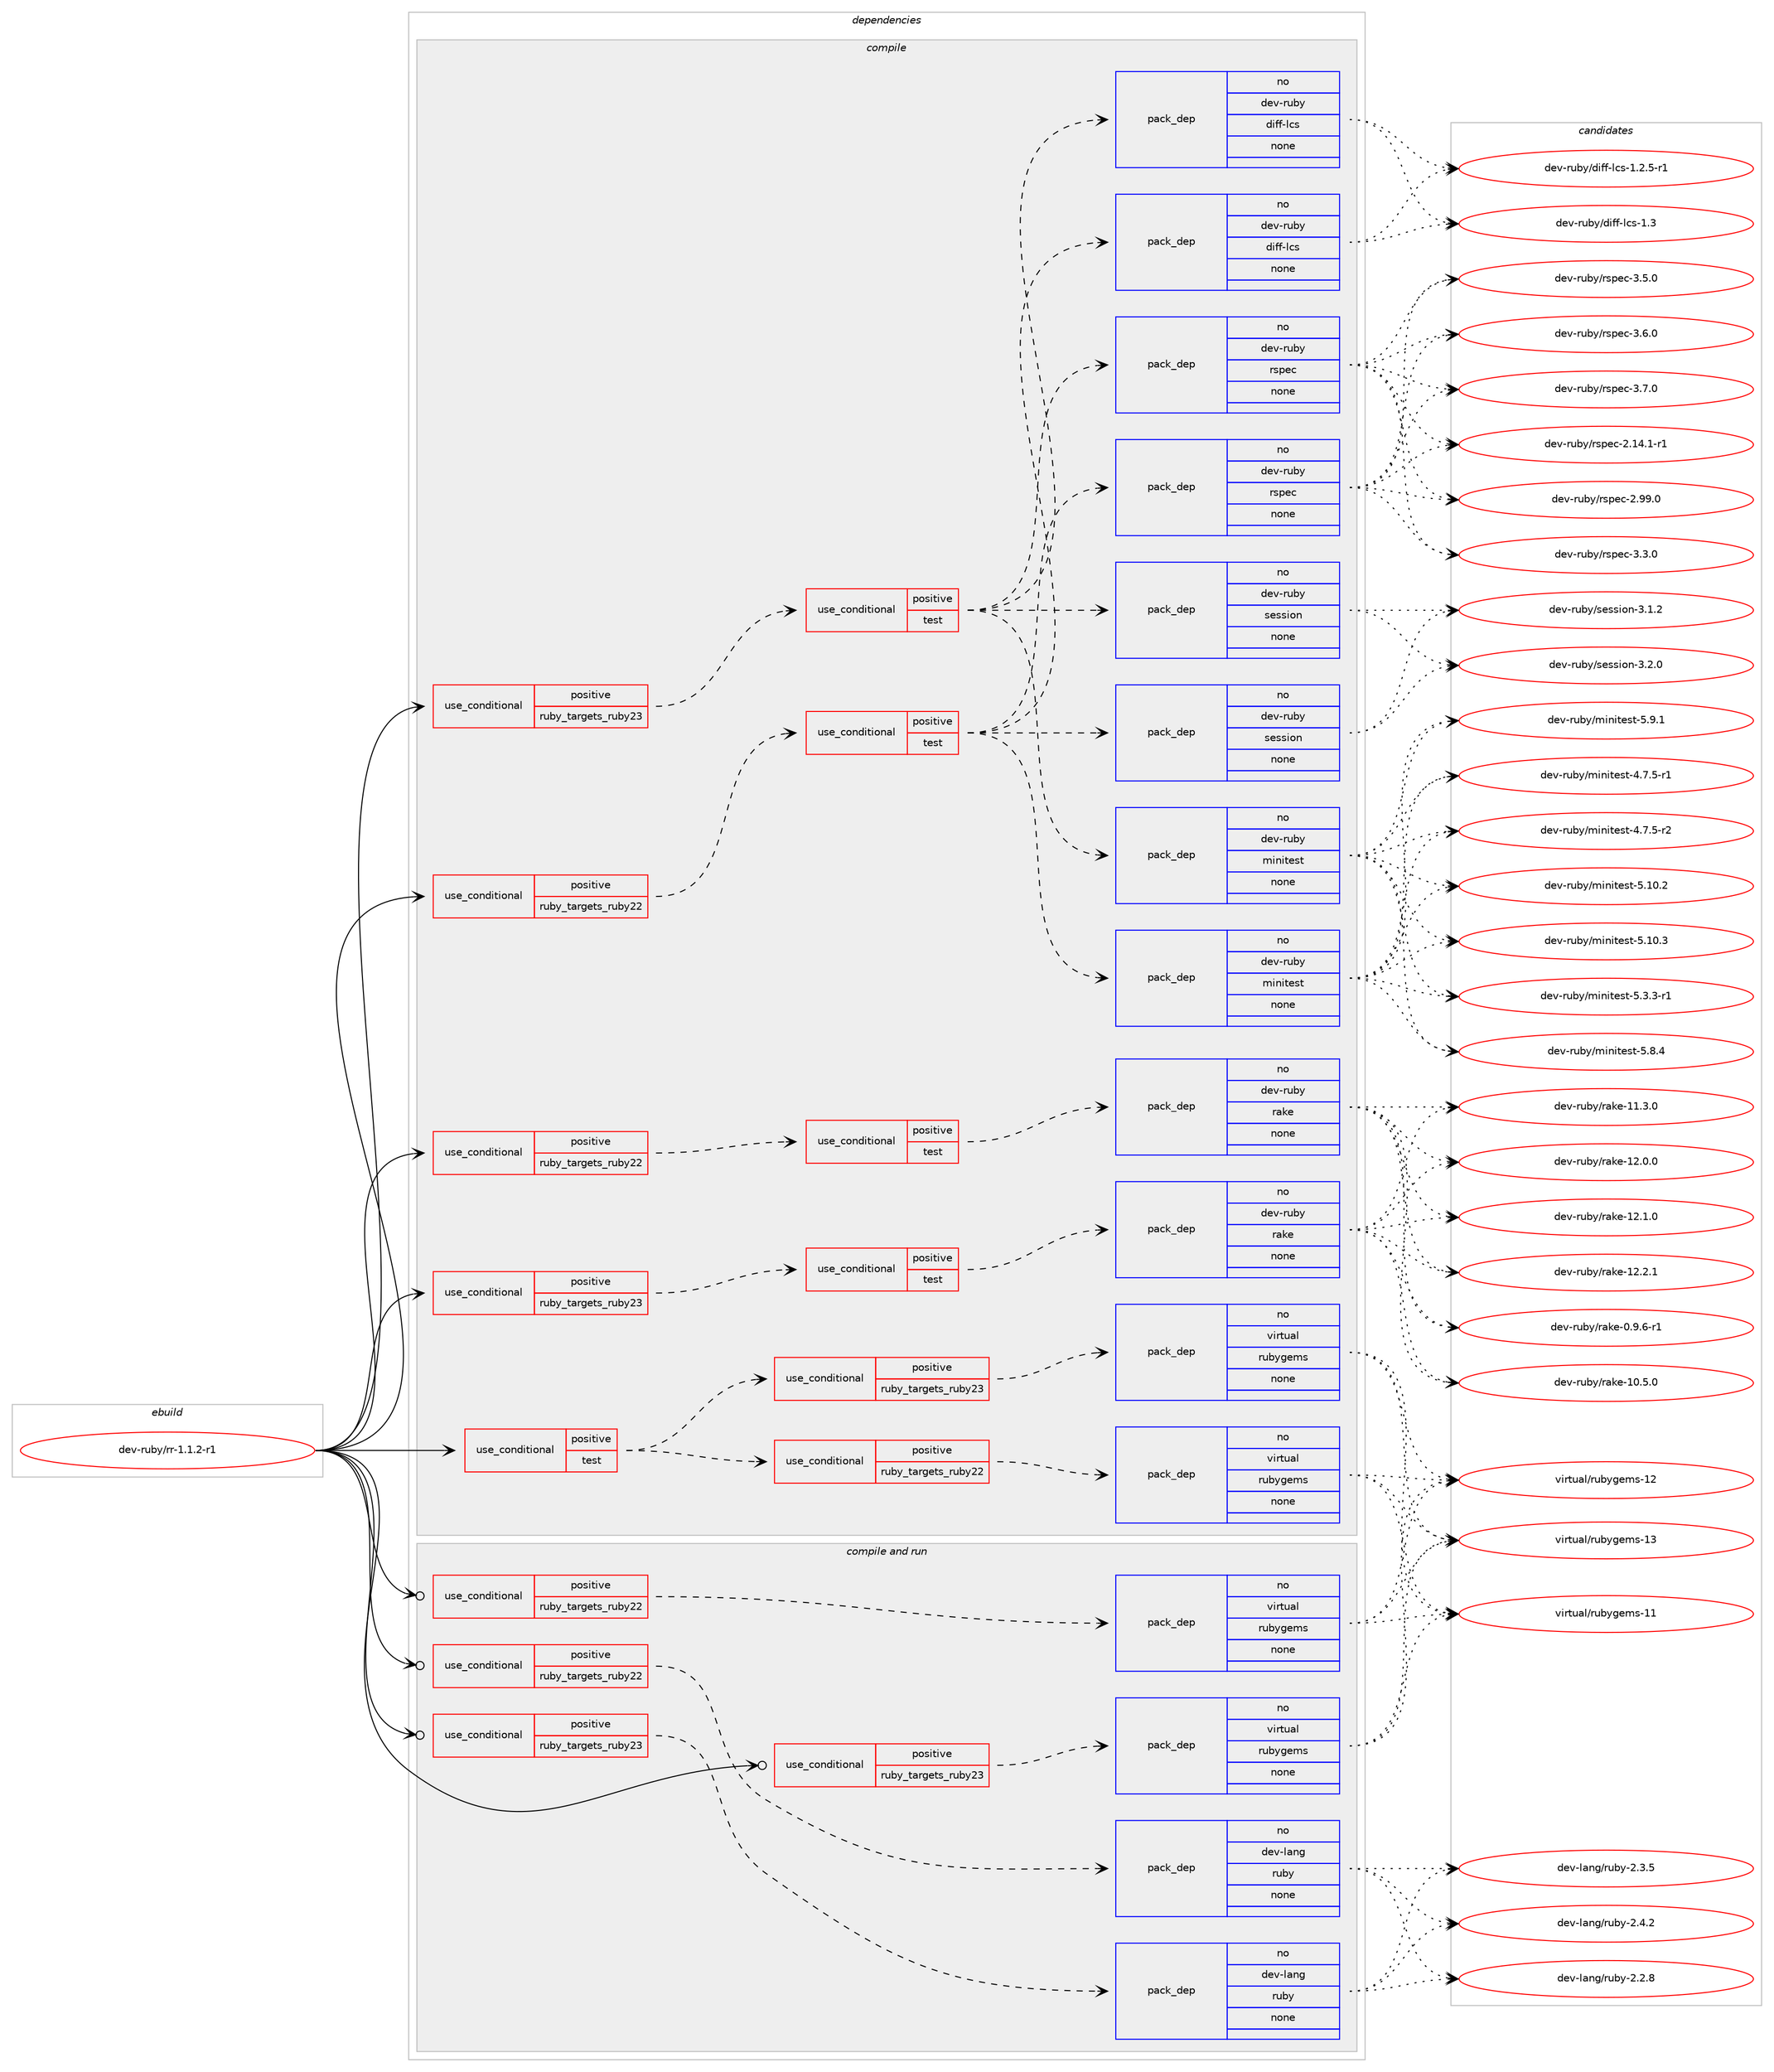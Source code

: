 digraph prolog {

# *************
# Graph options
# *************

newrank=true;
concentrate=true;
compound=true;
graph [rankdir=LR,fontname=Helvetica,fontsize=10,ranksep=1.5];#, ranksep=2.5, nodesep=0.2];
edge  [arrowhead=vee];
node  [fontname=Helvetica,fontsize=10];

# **********
# The ebuild
# **********

subgraph cluster_leftcol {
color=gray;
rank=same;
label=<<i>ebuild</i>>;
id [label="dev-ruby/rr-1.1.2-r1", color=red, width=4, href="../dev-ruby/rr-1.1.2-r1.svg"];
}

# ****************
# The dependencies
# ****************

subgraph cluster_midcol {
color=gray;
label=<<i>dependencies</i>>;
subgraph cluster_compile {
fillcolor="#eeeeee";
style=filled;
label=<<i>compile</i>>;
subgraph cond69400 {
dependency263129 [label=<<TABLE BORDER="0" CELLBORDER="1" CELLSPACING="0" CELLPADDING="4"><TR><TD ROWSPAN="3" CELLPADDING="10">use_conditional</TD></TR><TR><TD>positive</TD></TR><TR><TD>ruby_targets_ruby22</TD></TR></TABLE>>, shape=none, color=red];
subgraph cond69401 {
dependency263130 [label=<<TABLE BORDER="0" CELLBORDER="1" CELLSPACING="0" CELLPADDING="4"><TR><TD ROWSPAN="3" CELLPADDING="10">use_conditional</TD></TR><TR><TD>positive</TD></TR><TR><TD>test</TD></TR></TABLE>>, shape=none, color=red];
subgraph pack189615 {
dependency263131 [label=<<TABLE BORDER="0" CELLBORDER="1" CELLSPACING="0" CELLPADDING="4" WIDTH="220"><TR><TD ROWSPAN="6" CELLPADDING="30">pack_dep</TD></TR><TR><TD WIDTH="110">no</TD></TR><TR><TD>dev-ruby</TD></TR><TR><TD>rake</TD></TR><TR><TD>none</TD></TR><TR><TD></TD></TR></TABLE>>, shape=none, color=blue];
}
dependency263130:e -> dependency263131:w [weight=20,style="dashed",arrowhead="vee"];
}
dependency263129:e -> dependency263130:w [weight=20,style="dashed",arrowhead="vee"];
}
id:e -> dependency263129:w [weight=20,style="solid",arrowhead="vee"];
subgraph cond69402 {
dependency263132 [label=<<TABLE BORDER="0" CELLBORDER="1" CELLSPACING="0" CELLPADDING="4"><TR><TD ROWSPAN="3" CELLPADDING="10">use_conditional</TD></TR><TR><TD>positive</TD></TR><TR><TD>ruby_targets_ruby22</TD></TR></TABLE>>, shape=none, color=red];
subgraph cond69403 {
dependency263133 [label=<<TABLE BORDER="0" CELLBORDER="1" CELLSPACING="0" CELLPADDING="4"><TR><TD ROWSPAN="3" CELLPADDING="10">use_conditional</TD></TR><TR><TD>positive</TD></TR><TR><TD>test</TD></TR></TABLE>>, shape=none, color=red];
subgraph pack189616 {
dependency263134 [label=<<TABLE BORDER="0" CELLBORDER="1" CELLSPACING="0" CELLPADDING="4" WIDTH="220"><TR><TD ROWSPAN="6" CELLPADDING="30">pack_dep</TD></TR><TR><TD WIDTH="110">no</TD></TR><TR><TD>dev-ruby</TD></TR><TR><TD>rspec</TD></TR><TR><TD>none</TD></TR><TR><TD></TD></TR></TABLE>>, shape=none, color=blue];
}
dependency263133:e -> dependency263134:w [weight=20,style="dashed",arrowhead="vee"];
subgraph pack189617 {
dependency263135 [label=<<TABLE BORDER="0" CELLBORDER="1" CELLSPACING="0" CELLPADDING="4" WIDTH="220"><TR><TD ROWSPAN="6" CELLPADDING="30">pack_dep</TD></TR><TR><TD WIDTH="110">no</TD></TR><TR><TD>dev-ruby</TD></TR><TR><TD>minitest</TD></TR><TR><TD>none</TD></TR><TR><TD></TD></TR></TABLE>>, shape=none, color=blue];
}
dependency263133:e -> dependency263135:w [weight=20,style="dashed",arrowhead="vee"];
subgraph pack189618 {
dependency263136 [label=<<TABLE BORDER="0" CELLBORDER="1" CELLSPACING="0" CELLPADDING="4" WIDTH="220"><TR><TD ROWSPAN="6" CELLPADDING="30">pack_dep</TD></TR><TR><TD WIDTH="110">no</TD></TR><TR><TD>dev-ruby</TD></TR><TR><TD>session</TD></TR><TR><TD>none</TD></TR><TR><TD></TD></TR></TABLE>>, shape=none, color=blue];
}
dependency263133:e -> dependency263136:w [weight=20,style="dashed",arrowhead="vee"];
subgraph pack189619 {
dependency263137 [label=<<TABLE BORDER="0" CELLBORDER="1" CELLSPACING="0" CELLPADDING="4" WIDTH="220"><TR><TD ROWSPAN="6" CELLPADDING="30">pack_dep</TD></TR><TR><TD WIDTH="110">no</TD></TR><TR><TD>dev-ruby</TD></TR><TR><TD>diff-lcs</TD></TR><TR><TD>none</TD></TR><TR><TD></TD></TR></TABLE>>, shape=none, color=blue];
}
dependency263133:e -> dependency263137:w [weight=20,style="dashed",arrowhead="vee"];
}
dependency263132:e -> dependency263133:w [weight=20,style="dashed",arrowhead="vee"];
}
id:e -> dependency263132:w [weight=20,style="solid",arrowhead="vee"];
subgraph cond69404 {
dependency263138 [label=<<TABLE BORDER="0" CELLBORDER="1" CELLSPACING="0" CELLPADDING="4"><TR><TD ROWSPAN="3" CELLPADDING="10">use_conditional</TD></TR><TR><TD>positive</TD></TR><TR><TD>ruby_targets_ruby23</TD></TR></TABLE>>, shape=none, color=red];
subgraph cond69405 {
dependency263139 [label=<<TABLE BORDER="0" CELLBORDER="1" CELLSPACING="0" CELLPADDING="4"><TR><TD ROWSPAN="3" CELLPADDING="10">use_conditional</TD></TR><TR><TD>positive</TD></TR><TR><TD>test</TD></TR></TABLE>>, shape=none, color=red];
subgraph pack189620 {
dependency263140 [label=<<TABLE BORDER="0" CELLBORDER="1" CELLSPACING="0" CELLPADDING="4" WIDTH="220"><TR><TD ROWSPAN="6" CELLPADDING="30">pack_dep</TD></TR><TR><TD WIDTH="110">no</TD></TR><TR><TD>dev-ruby</TD></TR><TR><TD>rake</TD></TR><TR><TD>none</TD></TR><TR><TD></TD></TR></TABLE>>, shape=none, color=blue];
}
dependency263139:e -> dependency263140:w [weight=20,style="dashed",arrowhead="vee"];
}
dependency263138:e -> dependency263139:w [weight=20,style="dashed",arrowhead="vee"];
}
id:e -> dependency263138:w [weight=20,style="solid",arrowhead="vee"];
subgraph cond69406 {
dependency263141 [label=<<TABLE BORDER="0" CELLBORDER="1" CELLSPACING="0" CELLPADDING="4"><TR><TD ROWSPAN="3" CELLPADDING="10">use_conditional</TD></TR><TR><TD>positive</TD></TR><TR><TD>ruby_targets_ruby23</TD></TR></TABLE>>, shape=none, color=red];
subgraph cond69407 {
dependency263142 [label=<<TABLE BORDER="0" CELLBORDER="1" CELLSPACING="0" CELLPADDING="4"><TR><TD ROWSPAN="3" CELLPADDING="10">use_conditional</TD></TR><TR><TD>positive</TD></TR><TR><TD>test</TD></TR></TABLE>>, shape=none, color=red];
subgraph pack189621 {
dependency263143 [label=<<TABLE BORDER="0" CELLBORDER="1" CELLSPACING="0" CELLPADDING="4" WIDTH="220"><TR><TD ROWSPAN="6" CELLPADDING="30">pack_dep</TD></TR><TR><TD WIDTH="110">no</TD></TR><TR><TD>dev-ruby</TD></TR><TR><TD>rspec</TD></TR><TR><TD>none</TD></TR><TR><TD></TD></TR></TABLE>>, shape=none, color=blue];
}
dependency263142:e -> dependency263143:w [weight=20,style="dashed",arrowhead="vee"];
subgraph pack189622 {
dependency263144 [label=<<TABLE BORDER="0" CELLBORDER="1" CELLSPACING="0" CELLPADDING="4" WIDTH="220"><TR><TD ROWSPAN="6" CELLPADDING="30">pack_dep</TD></TR><TR><TD WIDTH="110">no</TD></TR><TR><TD>dev-ruby</TD></TR><TR><TD>minitest</TD></TR><TR><TD>none</TD></TR><TR><TD></TD></TR></TABLE>>, shape=none, color=blue];
}
dependency263142:e -> dependency263144:w [weight=20,style="dashed",arrowhead="vee"];
subgraph pack189623 {
dependency263145 [label=<<TABLE BORDER="0" CELLBORDER="1" CELLSPACING="0" CELLPADDING="4" WIDTH="220"><TR><TD ROWSPAN="6" CELLPADDING="30">pack_dep</TD></TR><TR><TD WIDTH="110">no</TD></TR><TR><TD>dev-ruby</TD></TR><TR><TD>session</TD></TR><TR><TD>none</TD></TR><TR><TD></TD></TR></TABLE>>, shape=none, color=blue];
}
dependency263142:e -> dependency263145:w [weight=20,style="dashed",arrowhead="vee"];
subgraph pack189624 {
dependency263146 [label=<<TABLE BORDER="0" CELLBORDER="1" CELLSPACING="0" CELLPADDING="4" WIDTH="220"><TR><TD ROWSPAN="6" CELLPADDING="30">pack_dep</TD></TR><TR><TD WIDTH="110">no</TD></TR><TR><TD>dev-ruby</TD></TR><TR><TD>diff-lcs</TD></TR><TR><TD>none</TD></TR><TR><TD></TD></TR></TABLE>>, shape=none, color=blue];
}
dependency263142:e -> dependency263146:w [weight=20,style="dashed",arrowhead="vee"];
}
dependency263141:e -> dependency263142:w [weight=20,style="dashed",arrowhead="vee"];
}
id:e -> dependency263141:w [weight=20,style="solid",arrowhead="vee"];
subgraph cond69408 {
dependency263147 [label=<<TABLE BORDER="0" CELLBORDER="1" CELLSPACING="0" CELLPADDING="4"><TR><TD ROWSPAN="3" CELLPADDING="10">use_conditional</TD></TR><TR><TD>positive</TD></TR><TR><TD>test</TD></TR></TABLE>>, shape=none, color=red];
subgraph cond69409 {
dependency263148 [label=<<TABLE BORDER="0" CELLBORDER="1" CELLSPACING="0" CELLPADDING="4"><TR><TD ROWSPAN="3" CELLPADDING="10">use_conditional</TD></TR><TR><TD>positive</TD></TR><TR><TD>ruby_targets_ruby22</TD></TR></TABLE>>, shape=none, color=red];
subgraph pack189625 {
dependency263149 [label=<<TABLE BORDER="0" CELLBORDER="1" CELLSPACING="0" CELLPADDING="4" WIDTH="220"><TR><TD ROWSPAN="6" CELLPADDING="30">pack_dep</TD></TR><TR><TD WIDTH="110">no</TD></TR><TR><TD>virtual</TD></TR><TR><TD>rubygems</TD></TR><TR><TD>none</TD></TR><TR><TD></TD></TR></TABLE>>, shape=none, color=blue];
}
dependency263148:e -> dependency263149:w [weight=20,style="dashed",arrowhead="vee"];
}
dependency263147:e -> dependency263148:w [weight=20,style="dashed",arrowhead="vee"];
subgraph cond69410 {
dependency263150 [label=<<TABLE BORDER="0" CELLBORDER="1" CELLSPACING="0" CELLPADDING="4"><TR><TD ROWSPAN="3" CELLPADDING="10">use_conditional</TD></TR><TR><TD>positive</TD></TR><TR><TD>ruby_targets_ruby23</TD></TR></TABLE>>, shape=none, color=red];
subgraph pack189626 {
dependency263151 [label=<<TABLE BORDER="0" CELLBORDER="1" CELLSPACING="0" CELLPADDING="4" WIDTH="220"><TR><TD ROWSPAN="6" CELLPADDING="30">pack_dep</TD></TR><TR><TD WIDTH="110">no</TD></TR><TR><TD>virtual</TD></TR><TR><TD>rubygems</TD></TR><TR><TD>none</TD></TR><TR><TD></TD></TR></TABLE>>, shape=none, color=blue];
}
dependency263150:e -> dependency263151:w [weight=20,style="dashed",arrowhead="vee"];
}
dependency263147:e -> dependency263150:w [weight=20,style="dashed",arrowhead="vee"];
}
id:e -> dependency263147:w [weight=20,style="solid",arrowhead="vee"];
}
subgraph cluster_compileandrun {
fillcolor="#eeeeee";
style=filled;
label=<<i>compile and run</i>>;
subgraph cond69411 {
dependency263152 [label=<<TABLE BORDER="0" CELLBORDER="1" CELLSPACING="0" CELLPADDING="4"><TR><TD ROWSPAN="3" CELLPADDING="10">use_conditional</TD></TR><TR><TD>positive</TD></TR><TR><TD>ruby_targets_ruby22</TD></TR></TABLE>>, shape=none, color=red];
subgraph pack189627 {
dependency263153 [label=<<TABLE BORDER="0" CELLBORDER="1" CELLSPACING="0" CELLPADDING="4" WIDTH="220"><TR><TD ROWSPAN="6" CELLPADDING="30">pack_dep</TD></TR><TR><TD WIDTH="110">no</TD></TR><TR><TD>dev-lang</TD></TR><TR><TD>ruby</TD></TR><TR><TD>none</TD></TR><TR><TD></TD></TR></TABLE>>, shape=none, color=blue];
}
dependency263152:e -> dependency263153:w [weight=20,style="dashed",arrowhead="vee"];
}
id:e -> dependency263152:w [weight=20,style="solid",arrowhead="odotvee"];
subgraph cond69412 {
dependency263154 [label=<<TABLE BORDER="0" CELLBORDER="1" CELLSPACING="0" CELLPADDING="4"><TR><TD ROWSPAN="3" CELLPADDING="10">use_conditional</TD></TR><TR><TD>positive</TD></TR><TR><TD>ruby_targets_ruby22</TD></TR></TABLE>>, shape=none, color=red];
subgraph pack189628 {
dependency263155 [label=<<TABLE BORDER="0" CELLBORDER="1" CELLSPACING="0" CELLPADDING="4" WIDTH="220"><TR><TD ROWSPAN="6" CELLPADDING="30">pack_dep</TD></TR><TR><TD WIDTH="110">no</TD></TR><TR><TD>virtual</TD></TR><TR><TD>rubygems</TD></TR><TR><TD>none</TD></TR><TR><TD></TD></TR></TABLE>>, shape=none, color=blue];
}
dependency263154:e -> dependency263155:w [weight=20,style="dashed",arrowhead="vee"];
}
id:e -> dependency263154:w [weight=20,style="solid",arrowhead="odotvee"];
subgraph cond69413 {
dependency263156 [label=<<TABLE BORDER="0" CELLBORDER="1" CELLSPACING="0" CELLPADDING="4"><TR><TD ROWSPAN="3" CELLPADDING="10">use_conditional</TD></TR><TR><TD>positive</TD></TR><TR><TD>ruby_targets_ruby23</TD></TR></TABLE>>, shape=none, color=red];
subgraph pack189629 {
dependency263157 [label=<<TABLE BORDER="0" CELLBORDER="1" CELLSPACING="0" CELLPADDING="4" WIDTH="220"><TR><TD ROWSPAN="6" CELLPADDING="30">pack_dep</TD></TR><TR><TD WIDTH="110">no</TD></TR><TR><TD>dev-lang</TD></TR><TR><TD>ruby</TD></TR><TR><TD>none</TD></TR><TR><TD></TD></TR></TABLE>>, shape=none, color=blue];
}
dependency263156:e -> dependency263157:w [weight=20,style="dashed",arrowhead="vee"];
}
id:e -> dependency263156:w [weight=20,style="solid",arrowhead="odotvee"];
subgraph cond69414 {
dependency263158 [label=<<TABLE BORDER="0" CELLBORDER="1" CELLSPACING="0" CELLPADDING="4"><TR><TD ROWSPAN="3" CELLPADDING="10">use_conditional</TD></TR><TR><TD>positive</TD></TR><TR><TD>ruby_targets_ruby23</TD></TR></TABLE>>, shape=none, color=red];
subgraph pack189630 {
dependency263159 [label=<<TABLE BORDER="0" CELLBORDER="1" CELLSPACING="0" CELLPADDING="4" WIDTH="220"><TR><TD ROWSPAN="6" CELLPADDING="30">pack_dep</TD></TR><TR><TD WIDTH="110">no</TD></TR><TR><TD>virtual</TD></TR><TR><TD>rubygems</TD></TR><TR><TD>none</TD></TR><TR><TD></TD></TR></TABLE>>, shape=none, color=blue];
}
dependency263158:e -> dependency263159:w [weight=20,style="dashed",arrowhead="vee"];
}
id:e -> dependency263158:w [weight=20,style="solid",arrowhead="odotvee"];
}
subgraph cluster_run {
fillcolor="#eeeeee";
style=filled;
label=<<i>run</i>>;
}
}

# **************
# The candidates
# **************

subgraph cluster_choices {
rank=same;
color=gray;
label=<<i>candidates</i>>;

subgraph choice189615 {
color=black;
nodesep=1;
choice100101118451141179812147114971071014548465746544511449 [label="dev-ruby/rake-0.9.6-r1", color=red, width=4,href="../dev-ruby/rake-0.9.6-r1.svg"];
choice1001011184511411798121471149710710145494846534648 [label="dev-ruby/rake-10.5.0", color=red, width=4,href="../dev-ruby/rake-10.5.0.svg"];
choice1001011184511411798121471149710710145494946514648 [label="dev-ruby/rake-11.3.0", color=red, width=4,href="../dev-ruby/rake-11.3.0.svg"];
choice1001011184511411798121471149710710145495046484648 [label="dev-ruby/rake-12.0.0", color=red, width=4,href="../dev-ruby/rake-12.0.0.svg"];
choice1001011184511411798121471149710710145495046494648 [label="dev-ruby/rake-12.1.0", color=red, width=4,href="../dev-ruby/rake-12.1.0.svg"];
choice1001011184511411798121471149710710145495046504649 [label="dev-ruby/rake-12.2.1", color=red, width=4,href="../dev-ruby/rake-12.2.1.svg"];
dependency263131:e -> choice100101118451141179812147114971071014548465746544511449:w [style=dotted,weight="100"];
dependency263131:e -> choice1001011184511411798121471149710710145494846534648:w [style=dotted,weight="100"];
dependency263131:e -> choice1001011184511411798121471149710710145494946514648:w [style=dotted,weight="100"];
dependency263131:e -> choice1001011184511411798121471149710710145495046484648:w [style=dotted,weight="100"];
dependency263131:e -> choice1001011184511411798121471149710710145495046494648:w [style=dotted,weight="100"];
dependency263131:e -> choice1001011184511411798121471149710710145495046504649:w [style=dotted,weight="100"];
}
subgraph choice189616 {
color=black;
nodesep=1;
choice10010111845114117981214711411511210199455046495246494511449 [label="dev-ruby/rspec-2.14.1-r1", color=red, width=4,href="../dev-ruby/rspec-2.14.1-r1.svg"];
choice1001011184511411798121471141151121019945504657574648 [label="dev-ruby/rspec-2.99.0", color=red, width=4,href="../dev-ruby/rspec-2.99.0.svg"];
choice10010111845114117981214711411511210199455146514648 [label="dev-ruby/rspec-3.3.0", color=red, width=4,href="../dev-ruby/rspec-3.3.0.svg"];
choice10010111845114117981214711411511210199455146534648 [label="dev-ruby/rspec-3.5.0", color=red, width=4,href="../dev-ruby/rspec-3.5.0.svg"];
choice10010111845114117981214711411511210199455146544648 [label="dev-ruby/rspec-3.6.0", color=red, width=4,href="../dev-ruby/rspec-3.6.0.svg"];
choice10010111845114117981214711411511210199455146554648 [label="dev-ruby/rspec-3.7.0", color=red, width=4,href="../dev-ruby/rspec-3.7.0.svg"];
dependency263134:e -> choice10010111845114117981214711411511210199455046495246494511449:w [style=dotted,weight="100"];
dependency263134:e -> choice1001011184511411798121471141151121019945504657574648:w [style=dotted,weight="100"];
dependency263134:e -> choice10010111845114117981214711411511210199455146514648:w [style=dotted,weight="100"];
dependency263134:e -> choice10010111845114117981214711411511210199455146534648:w [style=dotted,weight="100"];
dependency263134:e -> choice10010111845114117981214711411511210199455146544648:w [style=dotted,weight="100"];
dependency263134:e -> choice10010111845114117981214711411511210199455146554648:w [style=dotted,weight="100"];
}
subgraph choice189617 {
color=black;
nodesep=1;
choice1001011184511411798121471091051101051161011151164552465546534511449 [label="dev-ruby/minitest-4.7.5-r1", color=red, width=4,href="../dev-ruby/minitest-4.7.5-r1.svg"];
choice1001011184511411798121471091051101051161011151164552465546534511450 [label="dev-ruby/minitest-4.7.5-r2", color=red, width=4,href="../dev-ruby/minitest-4.7.5-r2.svg"];
choice10010111845114117981214710910511010511610111511645534649484650 [label="dev-ruby/minitest-5.10.2", color=red, width=4,href="../dev-ruby/minitest-5.10.2.svg"];
choice10010111845114117981214710910511010511610111511645534649484651 [label="dev-ruby/minitest-5.10.3", color=red, width=4,href="../dev-ruby/minitest-5.10.3.svg"];
choice1001011184511411798121471091051101051161011151164553465146514511449 [label="dev-ruby/minitest-5.3.3-r1", color=red, width=4,href="../dev-ruby/minitest-5.3.3-r1.svg"];
choice100101118451141179812147109105110105116101115116455346564652 [label="dev-ruby/minitest-5.8.4", color=red, width=4,href="../dev-ruby/minitest-5.8.4.svg"];
choice100101118451141179812147109105110105116101115116455346574649 [label="dev-ruby/minitest-5.9.1", color=red, width=4,href="../dev-ruby/minitest-5.9.1.svg"];
dependency263135:e -> choice1001011184511411798121471091051101051161011151164552465546534511449:w [style=dotted,weight="100"];
dependency263135:e -> choice1001011184511411798121471091051101051161011151164552465546534511450:w [style=dotted,weight="100"];
dependency263135:e -> choice10010111845114117981214710910511010511610111511645534649484650:w [style=dotted,weight="100"];
dependency263135:e -> choice10010111845114117981214710910511010511610111511645534649484651:w [style=dotted,weight="100"];
dependency263135:e -> choice1001011184511411798121471091051101051161011151164553465146514511449:w [style=dotted,weight="100"];
dependency263135:e -> choice100101118451141179812147109105110105116101115116455346564652:w [style=dotted,weight="100"];
dependency263135:e -> choice100101118451141179812147109105110105116101115116455346574649:w [style=dotted,weight="100"];
}
subgraph choice189618 {
color=black;
nodesep=1;
choice100101118451141179812147115101115115105111110455146494650 [label="dev-ruby/session-3.1.2", color=red, width=4,href="../dev-ruby/session-3.1.2.svg"];
choice100101118451141179812147115101115115105111110455146504648 [label="dev-ruby/session-3.2.0", color=red, width=4,href="../dev-ruby/session-3.2.0.svg"];
dependency263136:e -> choice100101118451141179812147115101115115105111110455146494650:w [style=dotted,weight="100"];
dependency263136:e -> choice100101118451141179812147115101115115105111110455146504648:w [style=dotted,weight="100"];
}
subgraph choice189619 {
color=black;
nodesep=1;
choice10010111845114117981214710010510210245108991154549465046534511449 [label="dev-ruby/diff-lcs-1.2.5-r1", color=red, width=4,href="../dev-ruby/diff-lcs-1.2.5-r1.svg"];
choice100101118451141179812147100105102102451089911545494651 [label="dev-ruby/diff-lcs-1.3", color=red, width=4,href="../dev-ruby/diff-lcs-1.3.svg"];
dependency263137:e -> choice10010111845114117981214710010510210245108991154549465046534511449:w [style=dotted,weight="100"];
dependency263137:e -> choice100101118451141179812147100105102102451089911545494651:w [style=dotted,weight="100"];
}
subgraph choice189620 {
color=black;
nodesep=1;
choice100101118451141179812147114971071014548465746544511449 [label="dev-ruby/rake-0.9.6-r1", color=red, width=4,href="../dev-ruby/rake-0.9.6-r1.svg"];
choice1001011184511411798121471149710710145494846534648 [label="dev-ruby/rake-10.5.0", color=red, width=4,href="../dev-ruby/rake-10.5.0.svg"];
choice1001011184511411798121471149710710145494946514648 [label="dev-ruby/rake-11.3.0", color=red, width=4,href="../dev-ruby/rake-11.3.0.svg"];
choice1001011184511411798121471149710710145495046484648 [label="dev-ruby/rake-12.0.0", color=red, width=4,href="../dev-ruby/rake-12.0.0.svg"];
choice1001011184511411798121471149710710145495046494648 [label="dev-ruby/rake-12.1.0", color=red, width=4,href="../dev-ruby/rake-12.1.0.svg"];
choice1001011184511411798121471149710710145495046504649 [label="dev-ruby/rake-12.2.1", color=red, width=4,href="../dev-ruby/rake-12.2.1.svg"];
dependency263140:e -> choice100101118451141179812147114971071014548465746544511449:w [style=dotted,weight="100"];
dependency263140:e -> choice1001011184511411798121471149710710145494846534648:w [style=dotted,weight="100"];
dependency263140:e -> choice1001011184511411798121471149710710145494946514648:w [style=dotted,weight="100"];
dependency263140:e -> choice1001011184511411798121471149710710145495046484648:w [style=dotted,weight="100"];
dependency263140:e -> choice1001011184511411798121471149710710145495046494648:w [style=dotted,weight="100"];
dependency263140:e -> choice1001011184511411798121471149710710145495046504649:w [style=dotted,weight="100"];
}
subgraph choice189621 {
color=black;
nodesep=1;
choice10010111845114117981214711411511210199455046495246494511449 [label="dev-ruby/rspec-2.14.1-r1", color=red, width=4,href="../dev-ruby/rspec-2.14.1-r1.svg"];
choice1001011184511411798121471141151121019945504657574648 [label="dev-ruby/rspec-2.99.0", color=red, width=4,href="../dev-ruby/rspec-2.99.0.svg"];
choice10010111845114117981214711411511210199455146514648 [label="dev-ruby/rspec-3.3.0", color=red, width=4,href="../dev-ruby/rspec-3.3.0.svg"];
choice10010111845114117981214711411511210199455146534648 [label="dev-ruby/rspec-3.5.0", color=red, width=4,href="../dev-ruby/rspec-3.5.0.svg"];
choice10010111845114117981214711411511210199455146544648 [label="dev-ruby/rspec-3.6.0", color=red, width=4,href="../dev-ruby/rspec-3.6.0.svg"];
choice10010111845114117981214711411511210199455146554648 [label="dev-ruby/rspec-3.7.0", color=red, width=4,href="../dev-ruby/rspec-3.7.0.svg"];
dependency263143:e -> choice10010111845114117981214711411511210199455046495246494511449:w [style=dotted,weight="100"];
dependency263143:e -> choice1001011184511411798121471141151121019945504657574648:w [style=dotted,weight="100"];
dependency263143:e -> choice10010111845114117981214711411511210199455146514648:w [style=dotted,weight="100"];
dependency263143:e -> choice10010111845114117981214711411511210199455146534648:w [style=dotted,weight="100"];
dependency263143:e -> choice10010111845114117981214711411511210199455146544648:w [style=dotted,weight="100"];
dependency263143:e -> choice10010111845114117981214711411511210199455146554648:w [style=dotted,weight="100"];
}
subgraph choice189622 {
color=black;
nodesep=1;
choice1001011184511411798121471091051101051161011151164552465546534511449 [label="dev-ruby/minitest-4.7.5-r1", color=red, width=4,href="../dev-ruby/minitest-4.7.5-r1.svg"];
choice1001011184511411798121471091051101051161011151164552465546534511450 [label="dev-ruby/minitest-4.7.5-r2", color=red, width=4,href="../dev-ruby/minitest-4.7.5-r2.svg"];
choice10010111845114117981214710910511010511610111511645534649484650 [label="dev-ruby/minitest-5.10.2", color=red, width=4,href="../dev-ruby/minitest-5.10.2.svg"];
choice10010111845114117981214710910511010511610111511645534649484651 [label="dev-ruby/minitest-5.10.3", color=red, width=4,href="../dev-ruby/minitest-5.10.3.svg"];
choice1001011184511411798121471091051101051161011151164553465146514511449 [label="dev-ruby/minitest-5.3.3-r1", color=red, width=4,href="../dev-ruby/minitest-5.3.3-r1.svg"];
choice100101118451141179812147109105110105116101115116455346564652 [label="dev-ruby/minitest-5.8.4", color=red, width=4,href="../dev-ruby/minitest-5.8.4.svg"];
choice100101118451141179812147109105110105116101115116455346574649 [label="dev-ruby/minitest-5.9.1", color=red, width=4,href="../dev-ruby/minitest-5.9.1.svg"];
dependency263144:e -> choice1001011184511411798121471091051101051161011151164552465546534511449:w [style=dotted,weight="100"];
dependency263144:e -> choice1001011184511411798121471091051101051161011151164552465546534511450:w [style=dotted,weight="100"];
dependency263144:e -> choice10010111845114117981214710910511010511610111511645534649484650:w [style=dotted,weight="100"];
dependency263144:e -> choice10010111845114117981214710910511010511610111511645534649484651:w [style=dotted,weight="100"];
dependency263144:e -> choice1001011184511411798121471091051101051161011151164553465146514511449:w [style=dotted,weight="100"];
dependency263144:e -> choice100101118451141179812147109105110105116101115116455346564652:w [style=dotted,weight="100"];
dependency263144:e -> choice100101118451141179812147109105110105116101115116455346574649:w [style=dotted,weight="100"];
}
subgraph choice189623 {
color=black;
nodesep=1;
choice100101118451141179812147115101115115105111110455146494650 [label="dev-ruby/session-3.1.2", color=red, width=4,href="../dev-ruby/session-3.1.2.svg"];
choice100101118451141179812147115101115115105111110455146504648 [label="dev-ruby/session-3.2.0", color=red, width=4,href="../dev-ruby/session-3.2.0.svg"];
dependency263145:e -> choice100101118451141179812147115101115115105111110455146494650:w [style=dotted,weight="100"];
dependency263145:e -> choice100101118451141179812147115101115115105111110455146504648:w [style=dotted,weight="100"];
}
subgraph choice189624 {
color=black;
nodesep=1;
choice10010111845114117981214710010510210245108991154549465046534511449 [label="dev-ruby/diff-lcs-1.2.5-r1", color=red, width=4,href="../dev-ruby/diff-lcs-1.2.5-r1.svg"];
choice100101118451141179812147100105102102451089911545494651 [label="dev-ruby/diff-lcs-1.3", color=red, width=4,href="../dev-ruby/diff-lcs-1.3.svg"];
dependency263146:e -> choice10010111845114117981214710010510210245108991154549465046534511449:w [style=dotted,weight="100"];
dependency263146:e -> choice100101118451141179812147100105102102451089911545494651:w [style=dotted,weight="100"];
}
subgraph choice189625 {
color=black;
nodesep=1;
choice118105114116117971084711411798121103101109115454949 [label="virtual/rubygems-11", color=red, width=4,href="../virtual/rubygems-11.svg"];
choice118105114116117971084711411798121103101109115454950 [label="virtual/rubygems-12", color=red, width=4,href="../virtual/rubygems-12.svg"];
choice118105114116117971084711411798121103101109115454951 [label="virtual/rubygems-13", color=red, width=4,href="../virtual/rubygems-13.svg"];
dependency263149:e -> choice118105114116117971084711411798121103101109115454949:w [style=dotted,weight="100"];
dependency263149:e -> choice118105114116117971084711411798121103101109115454950:w [style=dotted,weight="100"];
dependency263149:e -> choice118105114116117971084711411798121103101109115454951:w [style=dotted,weight="100"];
}
subgraph choice189626 {
color=black;
nodesep=1;
choice118105114116117971084711411798121103101109115454949 [label="virtual/rubygems-11", color=red, width=4,href="../virtual/rubygems-11.svg"];
choice118105114116117971084711411798121103101109115454950 [label="virtual/rubygems-12", color=red, width=4,href="../virtual/rubygems-12.svg"];
choice118105114116117971084711411798121103101109115454951 [label="virtual/rubygems-13", color=red, width=4,href="../virtual/rubygems-13.svg"];
dependency263151:e -> choice118105114116117971084711411798121103101109115454949:w [style=dotted,weight="100"];
dependency263151:e -> choice118105114116117971084711411798121103101109115454950:w [style=dotted,weight="100"];
dependency263151:e -> choice118105114116117971084711411798121103101109115454951:w [style=dotted,weight="100"];
}
subgraph choice189627 {
color=black;
nodesep=1;
choice10010111845108971101034711411798121455046504656 [label="dev-lang/ruby-2.2.8", color=red, width=4,href="../dev-lang/ruby-2.2.8.svg"];
choice10010111845108971101034711411798121455046514653 [label="dev-lang/ruby-2.3.5", color=red, width=4,href="../dev-lang/ruby-2.3.5.svg"];
choice10010111845108971101034711411798121455046524650 [label="dev-lang/ruby-2.4.2", color=red, width=4,href="../dev-lang/ruby-2.4.2.svg"];
dependency263153:e -> choice10010111845108971101034711411798121455046504656:w [style=dotted,weight="100"];
dependency263153:e -> choice10010111845108971101034711411798121455046514653:w [style=dotted,weight="100"];
dependency263153:e -> choice10010111845108971101034711411798121455046524650:w [style=dotted,weight="100"];
}
subgraph choice189628 {
color=black;
nodesep=1;
choice118105114116117971084711411798121103101109115454949 [label="virtual/rubygems-11", color=red, width=4,href="../virtual/rubygems-11.svg"];
choice118105114116117971084711411798121103101109115454950 [label="virtual/rubygems-12", color=red, width=4,href="../virtual/rubygems-12.svg"];
choice118105114116117971084711411798121103101109115454951 [label="virtual/rubygems-13", color=red, width=4,href="../virtual/rubygems-13.svg"];
dependency263155:e -> choice118105114116117971084711411798121103101109115454949:w [style=dotted,weight="100"];
dependency263155:e -> choice118105114116117971084711411798121103101109115454950:w [style=dotted,weight="100"];
dependency263155:e -> choice118105114116117971084711411798121103101109115454951:w [style=dotted,weight="100"];
}
subgraph choice189629 {
color=black;
nodesep=1;
choice10010111845108971101034711411798121455046504656 [label="dev-lang/ruby-2.2.8", color=red, width=4,href="../dev-lang/ruby-2.2.8.svg"];
choice10010111845108971101034711411798121455046514653 [label="dev-lang/ruby-2.3.5", color=red, width=4,href="../dev-lang/ruby-2.3.5.svg"];
choice10010111845108971101034711411798121455046524650 [label="dev-lang/ruby-2.4.2", color=red, width=4,href="../dev-lang/ruby-2.4.2.svg"];
dependency263157:e -> choice10010111845108971101034711411798121455046504656:w [style=dotted,weight="100"];
dependency263157:e -> choice10010111845108971101034711411798121455046514653:w [style=dotted,weight="100"];
dependency263157:e -> choice10010111845108971101034711411798121455046524650:w [style=dotted,weight="100"];
}
subgraph choice189630 {
color=black;
nodesep=1;
choice118105114116117971084711411798121103101109115454949 [label="virtual/rubygems-11", color=red, width=4,href="../virtual/rubygems-11.svg"];
choice118105114116117971084711411798121103101109115454950 [label="virtual/rubygems-12", color=red, width=4,href="../virtual/rubygems-12.svg"];
choice118105114116117971084711411798121103101109115454951 [label="virtual/rubygems-13", color=red, width=4,href="../virtual/rubygems-13.svg"];
dependency263159:e -> choice118105114116117971084711411798121103101109115454949:w [style=dotted,weight="100"];
dependency263159:e -> choice118105114116117971084711411798121103101109115454950:w [style=dotted,weight="100"];
dependency263159:e -> choice118105114116117971084711411798121103101109115454951:w [style=dotted,weight="100"];
}
}

}
